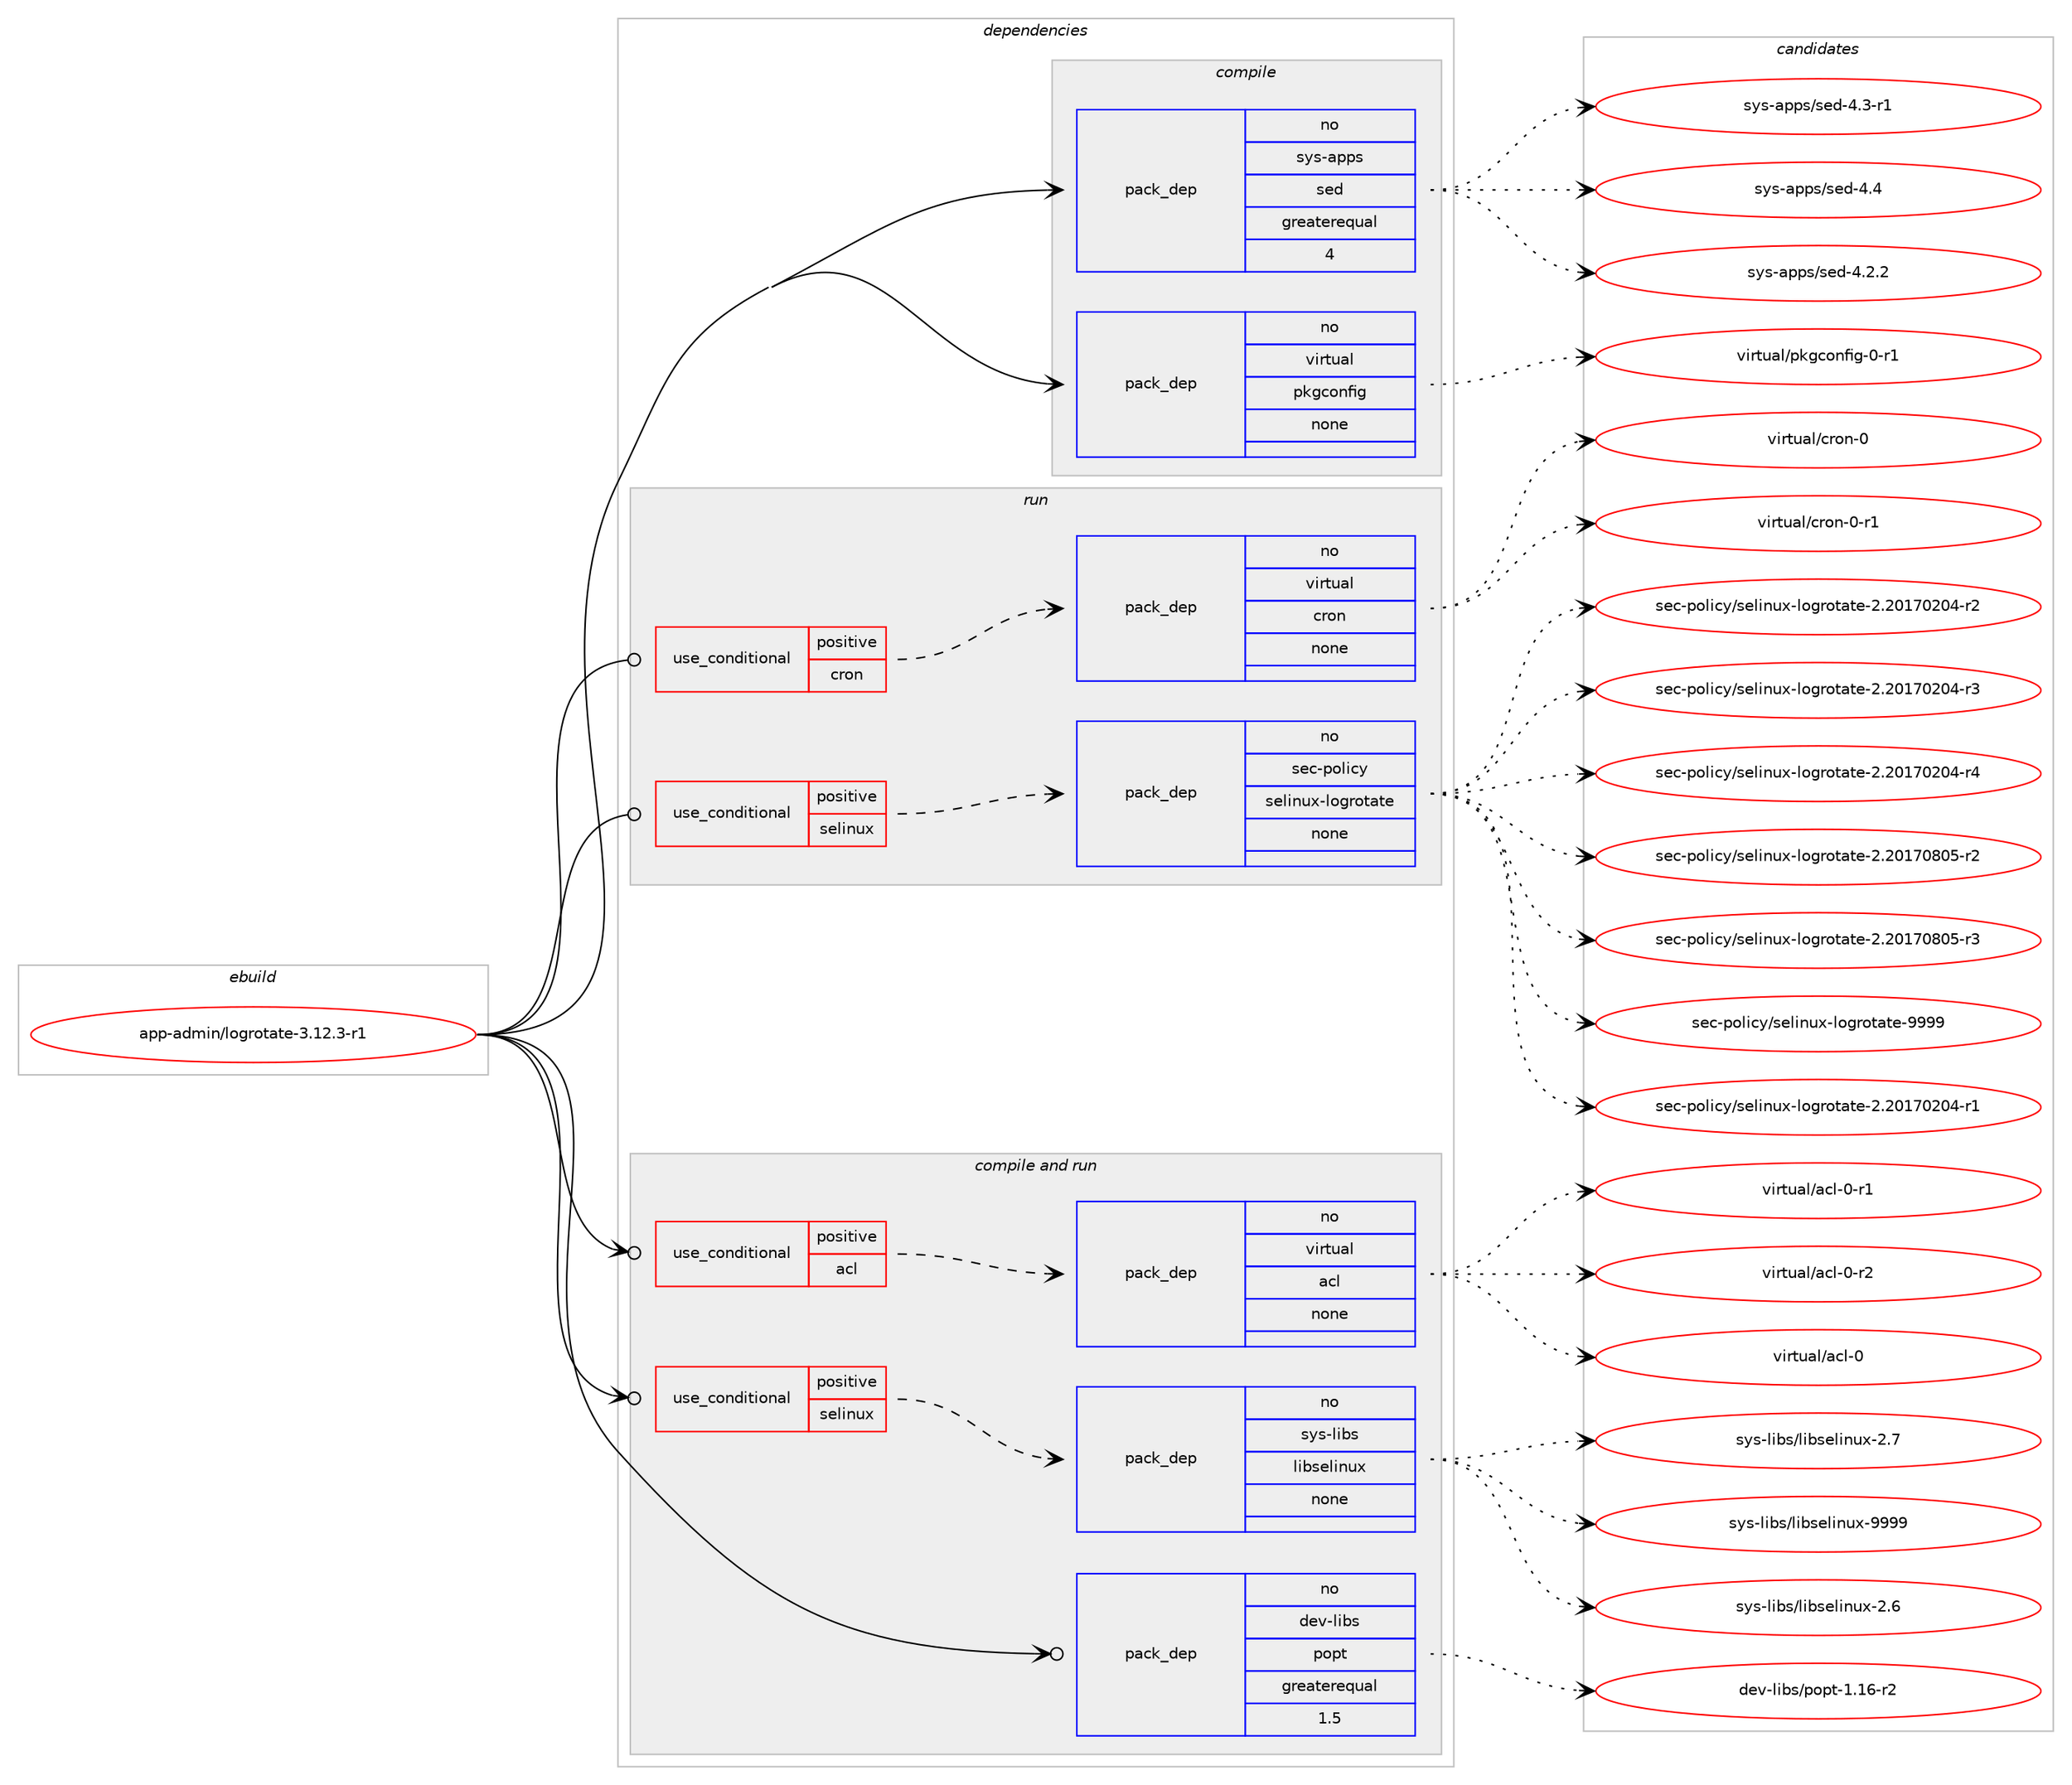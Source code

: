 digraph prolog {

# *************
# Graph options
# *************

newrank=true;
concentrate=true;
compound=true;
graph [rankdir=LR,fontname=Helvetica,fontsize=10,ranksep=1.5];#, ranksep=2.5, nodesep=0.2];
edge  [arrowhead=vee];
node  [fontname=Helvetica,fontsize=10];

# **********
# The ebuild
# **********

subgraph cluster_leftcol {
color=gray;
rank=same;
label=<<i>ebuild</i>>;
id [label="app-admin/logrotate-3.12.3-r1", color=red, width=4, href="../app-admin/logrotate-3.12.3-r1.svg"];
}

# ****************
# The dependencies
# ****************

subgraph cluster_midcol {
color=gray;
label=<<i>dependencies</i>>;
subgraph cluster_compile {
fillcolor="#eeeeee";
style=filled;
label=<<i>compile</i>>;
subgraph pack2411 {
dependency3180 [label=<<TABLE BORDER="0" CELLBORDER="1" CELLSPACING="0" CELLPADDING="4" WIDTH="220"><TR><TD ROWSPAN="6" CELLPADDING="30">pack_dep</TD></TR><TR><TD WIDTH="110">no</TD></TR><TR><TD>sys-apps</TD></TR><TR><TD>sed</TD></TR><TR><TD>greaterequal</TD></TR><TR><TD>4</TD></TR></TABLE>>, shape=none, color=blue];
}
id:e -> dependency3180:w [weight=20,style="solid",arrowhead="vee"];
subgraph pack2412 {
dependency3181 [label=<<TABLE BORDER="0" CELLBORDER="1" CELLSPACING="0" CELLPADDING="4" WIDTH="220"><TR><TD ROWSPAN="6" CELLPADDING="30">pack_dep</TD></TR><TR><TD WIDTH="110">no</TD></TR><TR><TD>virtual</TD></TR><TR><TD>pkgconfig</TD></TR><TR><TD>none</TD></TR><TR><TD></TD></TR></TABLE>>, shape=none, color=blue];
}
id:e -> dependency3181:w [weight=20,style="solid",arrowhead="vee"];
}
subgraph cluster_compileandrun {
fillcolor="#eeeeee";
style=filled;
label=<<i>compile and run</i>>;
subgraph cond694 {
dependency3182 [label=<<TABLE BORDER="0" CELLBORDER="1" CELLSPACING="0" CELLPADDING="4"><TR><TD ROWSPAN="3" CELLPADDING="10">use_conditional</TD></TR><TR><TD>positive</TD></TR><TR><TD>acl</TD></TR></TABLE>>, shape=none, color=red];
subgraph pack2413 {
dependency3183 [label=<<TABLE BORDER="0" CELLBORDER="1" CELLSPACING="0" CELLPADDING="4" WIDTH="220"><TR><TD ROWSPAN="6" CELLPADDING="30">pack_dep</TD></TR><TR><TD WIDTH="110">no</TD></TR><TR><TD>virtual</TD></TR><TR><TD>acl</TD></TR><TR><TD>none</TD></TR><TR><TD></TD></TR></TABLE>>, shape=none, color=blue];
}
dependency3182:e -> dependency3183:w [weight=20,style="dashed",arrowhead="vee"];
}
id:e -> dependency3182:w [weight=20,style="solid",arrowhead="odotvee"];
subgraph cond695 {
dependency3184 [label=<<TABLE BORDER="0" CELLBORDER="1" CELLSPACING="0" CELLPADDING="4"><TR><TD ROWSPAN="3" CELLPADDING="10">use_conditional</TD></TR><TR><TD>positive</TD></TR><TR><TD>selinux</TD></TR></TABLE>>, shape=none, color=red];
subgraph pack2414 {
dependency3185 [label=<<TABLE BORDER="0" CELLBORDER="1" CELLSPACING="0" CELLPADDING="4" WIDTH="220"><TR><TD ROWSPAN="6" CELLPADDING="30">pack_dep</TD></TR><TR><TD WIDTH="110">no</TD></TR><TR><TD>sys-libs</TD></TR><TR><TD>libselinux</TD></TR><TR><TD>none</TD></TR><TR><TD></TD></TR></TABLE>>, shape=none, color=blue];
}
dependency3184:e -> dependency3185:w [weight=20,style="dashed",arrowhead="vee"];
}
id:e -> dependency3184:w [weight=20,style="solid",arrowhead="odotvee"];
subgraph pack2415 {
dependency3186 [label=<<TABLE BORDER="0" CELLBORDER="1" CELLSPACING="0" CELLPADDING="4" WIDTH="220"><TR><TD ROWSPAN="6" CELLPADDING="30">pack_dep</TD></TR><TR><TD WIDTH="110">no</TD></TR><TR><TD>dev-libs</TD></TR><TR><TD>popt</TD></TR><TR><TD>greaterequal</TD></TR><TR><TD>1.5</TD></TR></TABLE>>, shape=none, color=blue];
}
id:e -> dependency3186:w [weight=20,style="solid",arrowhead="odotvee"];
}
subgraph cluster_run {
fillcolor="#eeeeee";
style=filled;
label=<<i>run</i>>;
subgraph cond696 {
dependency3187 [label=<<TABLE BORDER="0" CELLBORDER="1" CELLSPACING="0" CELLPADDING="4"><TR><TD ROWSPAN="3" CELLPADDING="10">use_conditional</TD></TR><TR><TD>positive</TD></TR><TR><TD>cron</TD></TR></TABLE>>, shape=none, color=red];
subgraph pack2416 {
dependency3188 [label=<<TABLE BORDER="0" CELLBORDER="1" CELLSPACING="0" CELLPADDING="4" WIDTH="220"><TR><TD ROWSPAN="6" CELLPADDING="30">pack_dep</TD></TR><TR><TD WIDTH="110">no</TD></TR><TR><TD>virtual</TD></TR><TR><TD>cron</TD></TR><TR><TD>none</TD></TR><TR><TD></TD></TR></TABLE>>, shape=none, color=blue];
}
dependency3187:e -> dependency3188:w [weight=20,style="dashed",arrowhead="vee"];
}
id:e -> dependency3187:w [weight=20,style="solid",arrowhead="odot"];
subgraph cond697 {
dependency3189 [label=<<TABLE BORDER="0" CELLBORDER="1" CELLSPACING="0" CELLPADDING="4"><TR><TD ROWSPAN="3" CELLPADDING="10">use_conditional</TD></TR><TR><TD>positive</TD></TR><TR><TD>selinux</TD></TR></TABLE>>, shape=none, color=red];
subgraph pack2417 {
dependency3190 [label=<<TABLE BORDER="0" CELLBORDER="1" CELLSPACING="0" CELLPADDING="4" WIDTH="220"><TR><TD ROWSPAN="6" CELLPADDING="30">pack_dep</TD></TR><TR><TD WIDTH="110">no</TD></TR><TR><TD>sec-policy</TD></TR><TR><TD>selinux-logrotate</TD></TR><TR><TD>none</TD></TR><TR><TD></TD></TR></TABLE>>, shape=none, color=blue];
}
dependency3189:e -> dependency3190:w [weight=20,style="dashed",arrowhead="vee"];
}
id:e -> dependency3189:w [weight=20,style="solid",arrowhead="odot"];
}
}

# **************
# The candidates
# **************

subgraph cluster_choices {
rank=same;
color=gray;
label=<<i>candidates</i>>;

subgraph choice2411 {
color=black;
nodesep=1;
choice115121115459711211211547115101100455246504650 [label="sys-apps/sed-4.2.2", color=red, width=4,href="../sys-apps/sed-4.2.2.svg"];
choice115121115459711211211547115101100455246514511449 [label="sys-apps/sed-4.3-r1", color=red, width=4,href="../sys-apps/sed-4.3-r1.svg"];
choice11512111545971121121154711510110045524652 [label="sys-apps/sed-4.4", color=red, width=4,href="../sys-apps/sed-4.4.svg"];
dependency3180:e -> choice115121115459711211211547115101100455246504650:w [style=dotted,weight="100"];
dependency3180:e -> choice115121115459711211211547115101100455246514511449:w [style=dotted,weight="100"];
dependency3180:e -> choice11512111545971121121154711510110045524652:w [style=dotted,weight="100"];
}
subgraph choice2412 {
color=black;
nodesep=1;
choice11810511411611797108471121071039911111010210510345484511449 [label="virtual/pkgconfig-0-r1", color=red, width=4,href="../virtual/pkgconfig-0-r1.svg"];
dependency3181:e -> choice11810511411611797108471121071039911111010210510345484511449:w [style=dotted,weight="100"];
}
subgraph choice2413 {
color=black;
nodesep=1;
choice118105114116117971084797991084548 [label="virtual/acl-0", color=red, width=4,href="../virtual/acl-0.svg"];
choice1181051141161179710847979910845484511449 [label="virtual/acl-0-r1", color=red, width=4,href="../virtual/acl-0-r1.svg"];
choice1181051141161179710847979910845484511450 [label="virtual/acl-0-r2", color=red, width=4,href="../virtual/acl-0-r2.svg"];
dependency3183:e -> choice118105114116117971084797991084548:w [style=dotted,weight="100"];
dependency3183:e -> choice1181051141161179710847979910845484511449:w [style=dotted,weight="100"];
dependency3183:e -> choice1181051141161179710847979910845484511450:w [style=dotted,weight="100"];
}
subgraph choice2414 {
color=black;
nodesep=1;
choice1151211154510810598115471081059811510110810511011712045504654 [label="sys-libs/libselinux-2.6", color=red, width=4,href="../sys-libs/libselinux-2.6.svg"];
choice1151211154510810598115471081059811510110810511011712045504655 [label="sys-libs/libselinux-2.7", color=red, width=4,href="../sys-libs/libselinux-2.7.svg"];
choice115121115451081059811547108105981151011081051101171204557575757 [label="sys-libs/libselinux-9999", color=red, width=4,href="../sys-libs/libselinux-9999.svg"];
dependency3185:e -> choice1151211154510810598115471081059811510110810511011712045504654:w [style=dotted,weight="100"];
dependency3185:e -> choice1151211154510810598115471081059811510110810511011712045504655:w [style=dotted,weight="100"];
dependency3185:e -> choice115121115451081059811547108105981151011081051101171204557575757:w [style=dotted,weight="100"];
}
subgraph choice2415 {
color=black;
nodesep=1;
choice10010111845108105981154711211111211645494649544511450 [label="dev-libs/popt-1.16-r2", color=red, width=4,href="../dev-libs/popt-1.16-r2.svg"];
dependency3186:e -> choice10010111845108105981154711211111211645494649544511450:w [style=dotted,weight="100"];
}
subgraph choice2416 {
color=black;
nodesep=1;
choice1181051141161179710847991141111104548 [label="virtual/cron-0", color=red, width=4,href="../virtual/cron-0.svg"];
choice11810511411611797108479911411111045484511449 [label="virtual/cron-0-r1", color=red, width=4,href="../virtual/cron-0-r1.svg"];
dependency3188:e -> choice1181051141161179710847991141111104548:w [style=dotted,weight="100"];
dependency3188:e -> choice11810511411611797108479911411111045484511449:w [style=dotted,weight="100"];
}
subgraph choice2417 {
color=black;
nodesep=1;
choice11510199451121111081059912147115101108105110117120451081111031141111169711610145504650484955485048524511449 [label="sec-policy/selinux-logrotate-2.20170204-r1", color=red, width=4,href="../sec-policy/selinux-logrotate-2.20170204-r1.svg"];
choice11510199451121111081059912147115101108105110117120451081111031141111169711610145504650484955485048524511450 [label="sec-policy/selinux-logrotate-2.20170204-r2", color=red, width=4,href="../sec-policy/selinux-logrotate-2.20170204-r2.svg"];
choice11510199451121111081059912147115101108105110117120451081111031141111169711610145504650484955485048524511451 [label="sec-policy/selinux-logrotate-2.20170204-r3", color=red, width=4,href="../sec-policy/selinux-logrotate-2.20170204-r3.svg"];
choice11510199451121111081059912147115101108105110117120451081111031141111169711610145504650484955485048524511452 [label="sec-policy/selinux-logrotate-2.20170204-r4", color=red, width=4,href="../sec-policy/selinux-logrotate-2.20170204-r4.svg"];
choice11510199451121111081059912147115101108105110117120451081111031141111169711610145504650484955485648534511450 [label="sec-policy/selinux-logrotate-2.20170805-r2", color=red, width=4,href="../sec-policy/selinux-logrotate-2.20170805-r2.svg"];
choice11510199451121111081059912147115101108105110117120451081111031141111169711610145504650484955485648534511451 [label="sec-policy/selinux-logrotate-2.20170805-r3", color=red, width=4,href="../sec-policy/selinux-logrotate-2.20170805-r3.svg"];
choice1151019945112111108105991214711510110810511011712045108111103114111116971161014557575757 [label="sec-policy/selinux-logrotate-9999", color=red, width=4,href="../sec-policy/selinux-logrotate-9999.svg"];
dependency3190:e -> choice11510199451121111081059912147115101108105110117120451081111031141111169711610145504650484955485048524511449:w [style=dotted,weight="100"];
dependency3190:e -> choice11510199451121111081059912147115101108105110117120451081111031141111169711610145504650484955485048524511450:w [style=dotted,weight="100"];
dependency3190:e -> choice11510199451121111081059912147115101108105110117120451081111031141111169711610145504650484955485048524511451:w [style=dotted,weight="100"];
dependency3190:e -> choice11510199451121111081059912147115101108105110117120451081111031141111169711610145504650484955485048524511452:w [style=dotted,weight="100"];
dependency3190:e -> choice11510199451121111081059912147115101108105110117120451081111031141111169711610145504650484955485648534511450:w [style=dotted,weight="100"];
dependency3190:e -> choice11510199451121111081059912147115101108105110117120451081111031141111169711610145504650484955485648534511451:w [style=dotted,weight="100"];
dependency3190:e -> choice1151019945112111108105991214711510110810511011712045108111103114111116971161014557575757:w [style=dotted,weight="100"];
}
}

}
